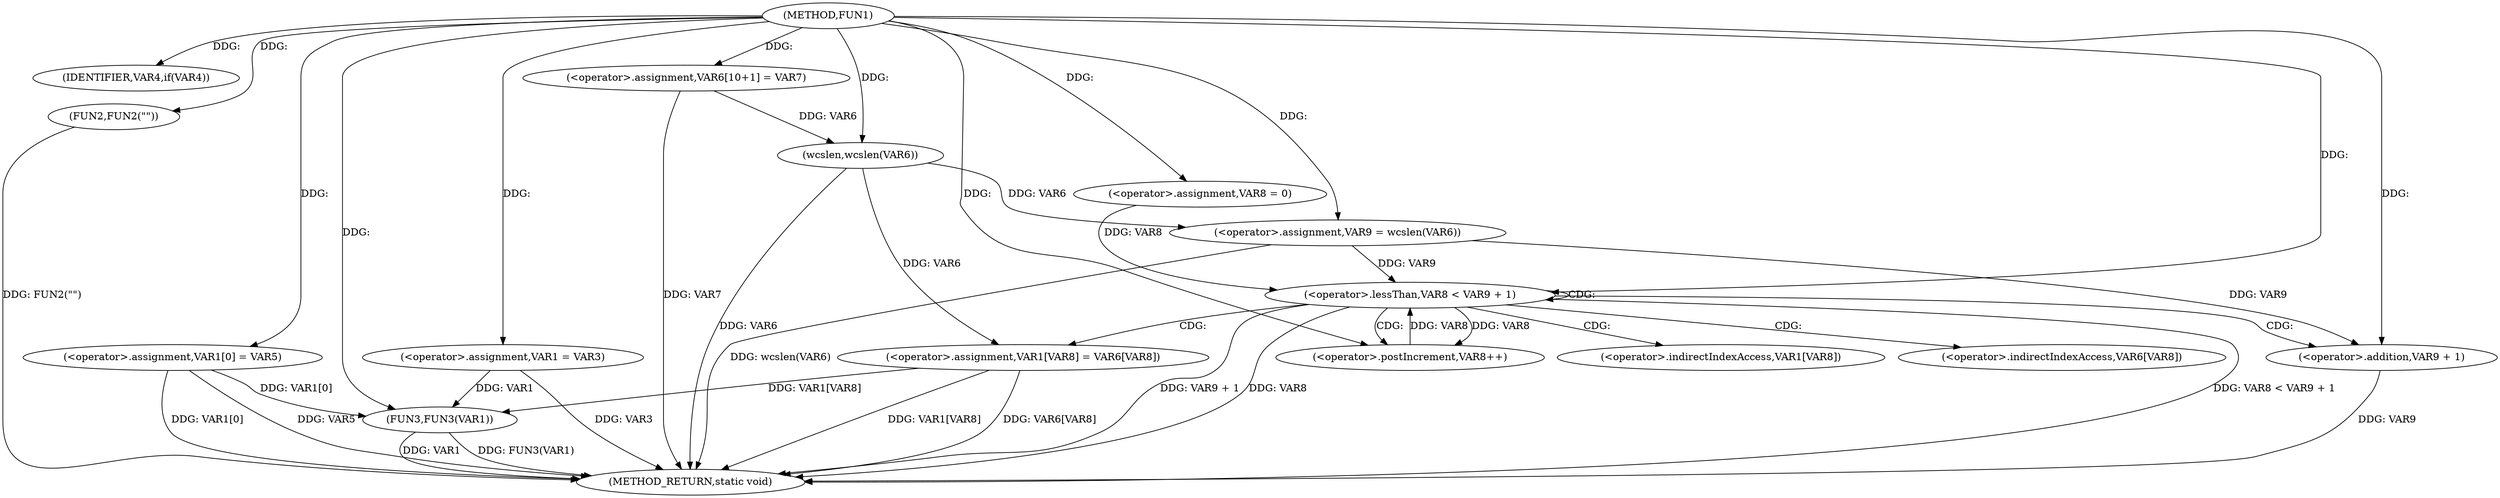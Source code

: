 digraph FUN1 {  
"1000100" [label = "(METHOD,FUN1)" ]
"1000152" [label = "(METHOD_RETURN,static void)" ]
"1000106" [label = "(IDENTIFIER,VAR4,if(VAR4))" ]
"1000108" [label = "(FUN2,FUN2(\"\"))" ]
"1000112" [label = "(<operator>.assignment,VAR1 = VAR3)" ]
"1000115" [label = "(<operator>.assignment,VAR1[0] = VAR5)" ]
"1000122" [label = "(<operator>.assignment,VAR6[10+1] = VAR7)" ]
"1000127" [label = "(<operator>.assignment,VAR9 = wcslen(VAR6))" ]
"1000129" [label = "(wcslen,wcslen(VAR6))" ]
"1000132" [label = "(<operator>.assignment,VAR8 = 0)" ]
"1000135" [label = "(<operator>.lessThan,VAR8 < VAR9 + 1)" ]
"1000137" [label = "(<operator>.addition,VAR9 + 1)" ]
"1000140" [label = "(<operator>.postIncrement,VAR8++)" ]
"1000143" [label = "(<operator>.assignment,VAR1[VAR8] = VAR6[VAR8])" ]
"1000150" [label = "(FUN3,FUN3(VAR1))" ]
"1000144" [label = "(<operator>.indirectIndexAccess,VAR1[VAR8])" ]
"1000147" [label = "(<operator>.indirectIndexAccess,VAR6[VAR8])" ]
  "1000129" -> "1000152"  [ label = "DDG: VAR6"] 
  "1000108" -> "1000152"  [ label = "DDG: FUN2(\"\")"] 
  "1000150" -> "1000152"  [ label = "DDG: VAR1"] 
  "1000112" -> "1000152"  [ label = "DDG: VAR3"] 
  "1000135" -> "1000152"  [ label = "DDG: VAR8 < VAR9 + 1"] 
  "1000150" -> "1000152"  [ label = "DDG: FUN3(VAR1)"] 
  "1000137" -> "1000152"  [ label = "DDG: VAR9"] 
  "1000115" -> "1000152"  [ label = "DDG: VAR5"] 
  "1000135" -> "1000152"  [ label = "DDG: VAR9 + 1"] 
  "1000122" -> "1000152"  [ label = "DDG: VAR7"] 
  "1000127" -> "1000152"  [ label = "DDG: wcslen(VAR6)"] 
  "1000143" -> "1000152"  [ label = "DDG: VAR1[VAR8]"] 
  "1000135" -> "1000152"  [ label = "DDG: VAR8"] 
  "1000143" -> "1000152"  [ label = "DDG: VAR6[VAR8]"] 
  "1000115" -> "1000152"  [ label = "DDG: VAR1[0]"] 
  "1000100" -> "1000106"  [ label = "DDG: "] 
  "1000100" -> "1000108"  [ label = "DDG: "] 
  "1000100" -> "1000112"  [ label = "DDG: "] 
  "1000100" -> "1000115"  [ label = "DDG: "] 
  "1000100" -> "1000122"  [ label = "DDG: "] 
  "1000129" -> "1000127"  [ label = "DDG: VAR6"] 
  "1000100" -> "1000127"  [ label = "DDG: "] 
  "1000122" -> "1000129"  [ label = "DDG: VAR6"] 
  "1000100" -> "1000129"  [ label = "DDG: "] 
  "1000100" -> "1000132"  [ label = "DDG: "] 
  "1000140" -> "1000135"  [ label = "DDG: VAR8"] 
  "1000132" -> "1000135"  [ label = "DDG: VAR8"] 
  "1000100" -> "1000135"  [ label = "DDG: "] 
  "1000127" -> "1000135"  [ label = "DDG: VAR9"] 
  "1000127" -> "1000137"  [ label = "DDG: VAR9"] 
  "1000100" -> "1000137"  [ label = "DDG: "] 
  "1000135" -> "1000140"  [ label = "DDG: VAR8"] 
  "1000100" -> "1000140"  [ label = "DDG: "] 
  "1000129" -> "1000143"  [ label = "DDG: VAR6"] 
  "1000143" -> "1000150"  [ label = "DDG: VAR1[VAR8]"] 
  "1000112" -> "1000150"  [ label = "DDG: VAR1"] 
  "1000115" -> "1000150"  [ label = "DDG: VAR1[0]"] 
  "1000100" -> "1000150"  [ label = "DDG: "] 
  "1000135" -> "1000143"  [ label = "CDG: "] 
  "1000135" -> "1000137"  [ label = "CDG: "] 
  "1000135" -> "1000147"  [ label = "CDG: "] 
  "1000135" -> "1000135"  [ label = "CDG: "] 
  "1000135" -> "1000144"  [ label = "CDG: "] 
  "1000135" -> "1000140"  [ label = "CDG: "] 
}
